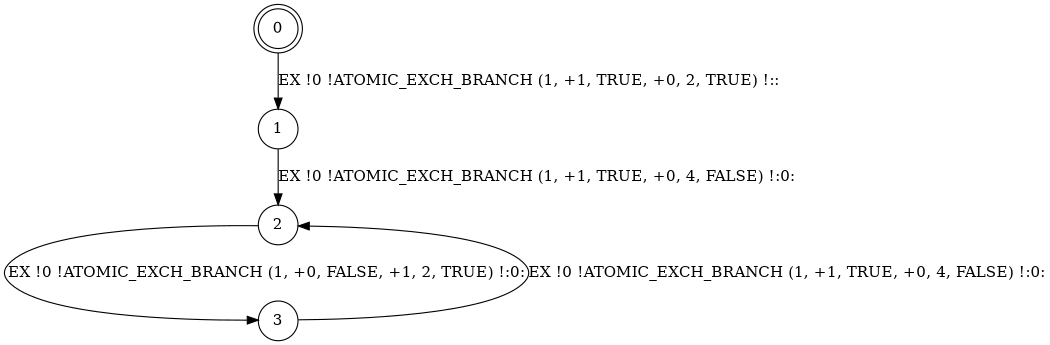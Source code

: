 digraph BCG {
size = "7, 10.5";
center = TRUE;
node [shape = circle];
0 [peripheries = 2];
0 -> 1 [label = "EX !0 !ATOMIC_EXCH_BRANCH (1, +1, TRUE, +0, 2, TRUE) !::"];
1 -> 2 [label = "EX !0 !ATOMIC_EXCH_BRANCH (1, +1, TRUE, +0, 4, FALSE) !:0:"];
2 -> 3 [label = "EX !0 !ATOMIC_EXCH_BRANCH (1, +0, FALSE, +1, 2, TRUE) !:0:"];
3 -> 2 [label = "EX !0 !ATOMIC_EXCH_BRANCH (1, +1, TRUE, +0, 4, FALSE) !:0:"];
}

